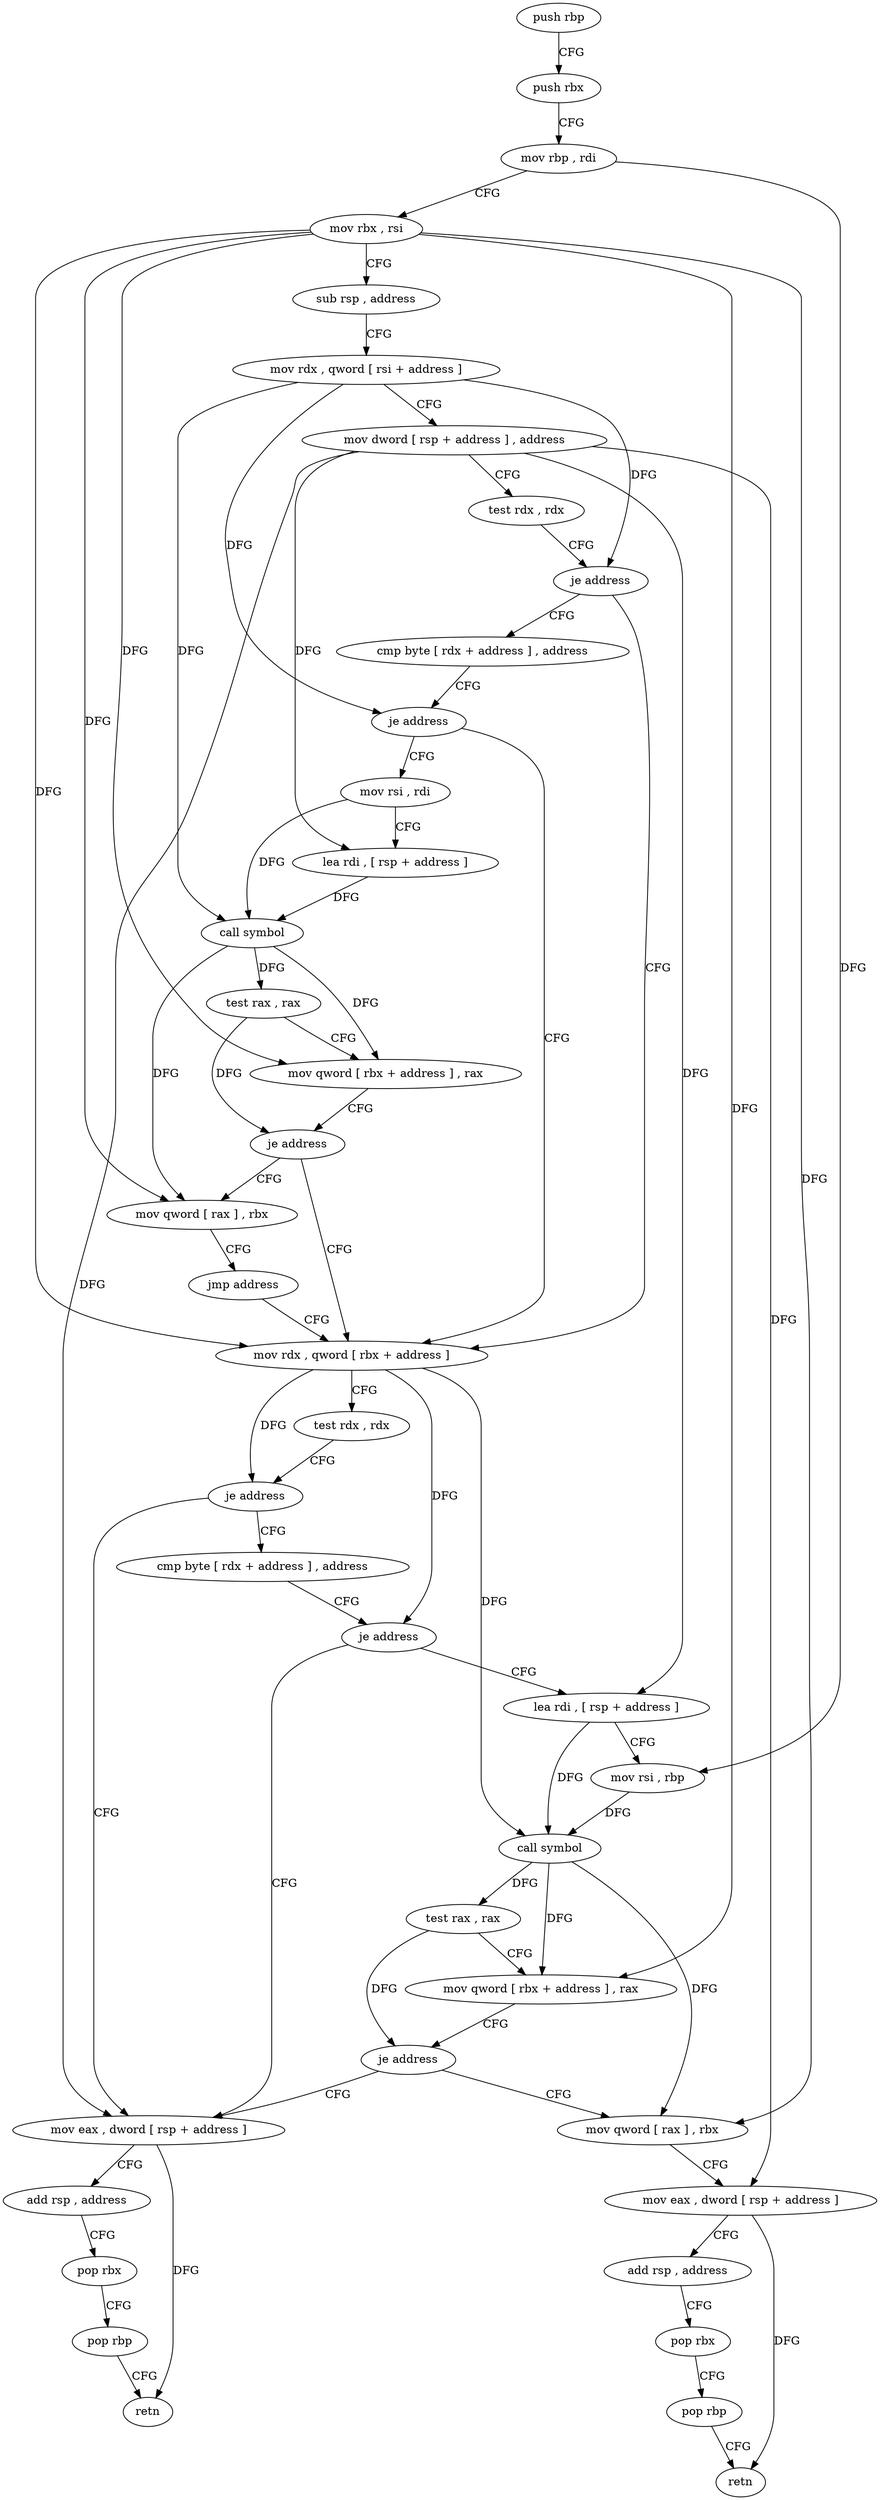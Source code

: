 digraph "func" {
"4330880" [label = "push rbp" ]
"4330881" [label = "push rbx" ]
"4330882" [label = "mov rbp , rdi" ]
"4330885" [label = "mov rbx , rsi" ]
"4330888" [label = "sub rsp , address" ]
"4330892" [label = "mov rdx , qword [ rsi + address ]" ]
"4330896" [label = "mov dword [ rsp + address ] , address" ]
"4330904" [label = "test rdx , rdx" ]
"4330907" [label = "je address" ]
"4330915" [label = "mov rdx , qword [ rbx + address ]" ]
"4330909" [label = "cmp byte [ rdx + address ] , address" ]
"4330919" [label = "test rdx , rdx" ]
"4330922" [label = "je address" ]
"4330930" [label = "mov eax , dword [ rsp + address ]" ]
"4330924" [label = "cmp byte [ rdx + address ] , address" ]
"4330913" [label = "je address" ]
"4330984" [label = "mov rsi , rdi" ]
"4330934" [label = "add rsp , address" ]
"4330938" [label = "pop rbx" ]
"4330939" [label = "pop rbp" ]
"4330940" [label = "retn" ]
"4330928" [label = "je address" ]
"4330944" [label = "lea rdi , [ rsp + address ]" ]
"4330987" [label = "lea rdi , [ rsp + address ]" ]
"4330992" [label = "call symbol" ]
"4330997" [label = "test rax , rax" ]
"4331000" [label = "mov qword [ rbx + address ] , rax" ]
"4331004" [label = "je address" ]
"4331006" [label = "mov qword [ rax ] , rbx" ]
"4330949" [label = "mov rsi , rbp" ]
"4330952" [label = "call symbol" ]
"4330957" [label = "test rax , rax" ]
"4330960" [label = "mov qword [ rbx + address ] , rax" ]
"4330964" [label = "je address" ]
"4330966" [label = "mov qword [ rax ] , rbx" ]
"4331009" [label = "jmp address" ]
"4330969" [label = "mov eax , dword [ rsp + address ]" ]
"4330973" [label = "add rsp , address" ]
"4330977" [label = "pop rbx" ]
"4330978" [label = "pop rbp" ]
"4330979" [label = "retn" ]
"4330880" -> "4330881" [ label = "CFG" ]
"4330881" -> "4330882" [ label = "CFG" ]
"4330882" -> "4330885" [ label = "CFG" ]
"4330882" -> "4330949" [ label = "DFG" ]
"4330885" -> "4330888" [ label = "CFG" ]
"4330885" -> "4330915" [ label = "DFG" ]
"4330885" -> "4331000" [ label = "DFG" ]
"4330885" -> "4330960" [ label = "DFG" ]
"4330885" -> "4331006" [ label = "DFG" ]
"4330885" -> "4330966" [ label = "DFG" ]
"4330888" -> "4330892" [ label = "CFG" ]
"4330892" -> "4330896" [ label = "CFG" ]
"4330892" -> "4330907" [ label = "DFG" ]
"4330892" -> "4330913" [ label = "DFG" ]
"4330892" -> "4330992" [ label = "DFG" ]
"4330896" -> "4330904" [ label = "CFG" ]
"4330896" -> "4330930" [ label = "DFG" ]
"4330896" -> "4330969" [ label = "DFG" ]
"4330896" -> "4330987" [ label = "DFG" ]
"4330896" -> "4330944" [ label = "DFG" ]
"4330904" -> "4330907" [ label = "CFG" ]
"4330907" -> "4330915" [ label = "CFG" ]
"4330907" -> "4330909" [ label = "CFG" ]
"4330915" -> "4330919" [ label = "CFG" ]
"4330915" -> "4330922" [ label = "DFG" ]
"4330915" -> "4330928" [ label = "DFG" ]
"4330915" -> "4330952" [ label = "DFG" ]
"4330909" -> "4330913" [ label = "CFG" ]
"4330919" -> "4330922" [ label = "CFG" ]
"4330922" -> "4330930" [ label = "CFG" ]
"4330922" -> "4330924" [ label = "CFG" ]
"4330930" -> "4330934" [ label = "CFG" ]
"4330930" -> "4330940" [ label = "DFG" ]
"4330924" -> "4330928" [ label = "CFG" ]
"4330913" -> "4330984" [ label = "CFG" ]
"4330913" -> "4330915" [ label = "CFG" ]
"4330984" -> "4330987" [ label = "CFG" ]
"4330984" -> "4330992" [ label = "DFG" ]
"4330934" -> "4330938" [ label = "CFG" ]
"4330938" -> "4330939" [ label = "CFG" ]
"4330939" -> "4330940" [ label = "CFG" ]
"4330928" -> "4330944" [ label = "CFG" ]
"4330928" -> "4330930" [ label = "CFG" ]
"4330944" -> "4330949" [ label = "CFG" ]
"4330944" -> "4330952" [ label = "DFG" ]
"4330987" -> "4330992" [ label = "DFG" ]
"4330992" -> "4330997" [ label = "DFG" ]
"4330992" -> "4331000" [ label = "DFG" ]
"4330992" -> "4331006" [ label = "DFG" ]
"4330997" -> "4331000" [ label = "CFG" ]
"4330997" -> "4331004" [ label = "DFG" ]
"4331000" -> "4331004" [ label = "CFG" ]
"4331004" -> "4330915" [ label = "CFG" ]
"4331004" -> "4331006" [ label = "CFG" ]
"4331006" -> "4331009" [ label = "CFG" ]
"4330949" -> "4330952" [ label = "DFG" ]
"4330952" -> "4330957" [ label = "DFG" ]
"4330952" -> "4330960" [ label = "DFG" ]
"4330952" -> "4330966" [ label = "DFG" ]
"4330957" -> "4330960" [ label = "CFG" ]
"4330957" -> "4330964" [ label = "DFG" ]
"4330960" -> "4330964" [ label = "CFG" ]
"4330964" -> "4330930" [ label = "CFG" ]
"4330964" -> "4330966" [ label = "CFG" ]
"4330966" -> "4330969" [ label = "CFG" ]
"4331009" -> "4330915" [ label = "CFG" ]
"4330969" -> "4330973" [ label = "CFG" ]
"4330969" -> "4330979" [ label = "DFG" ]
"4330973" -> "4330977" [ label = "CFG" ]
"4330977" -> "4330978" [ label = "CFG" ]
"4330978" -> "4330979" [ label = "CFG" ]
}
